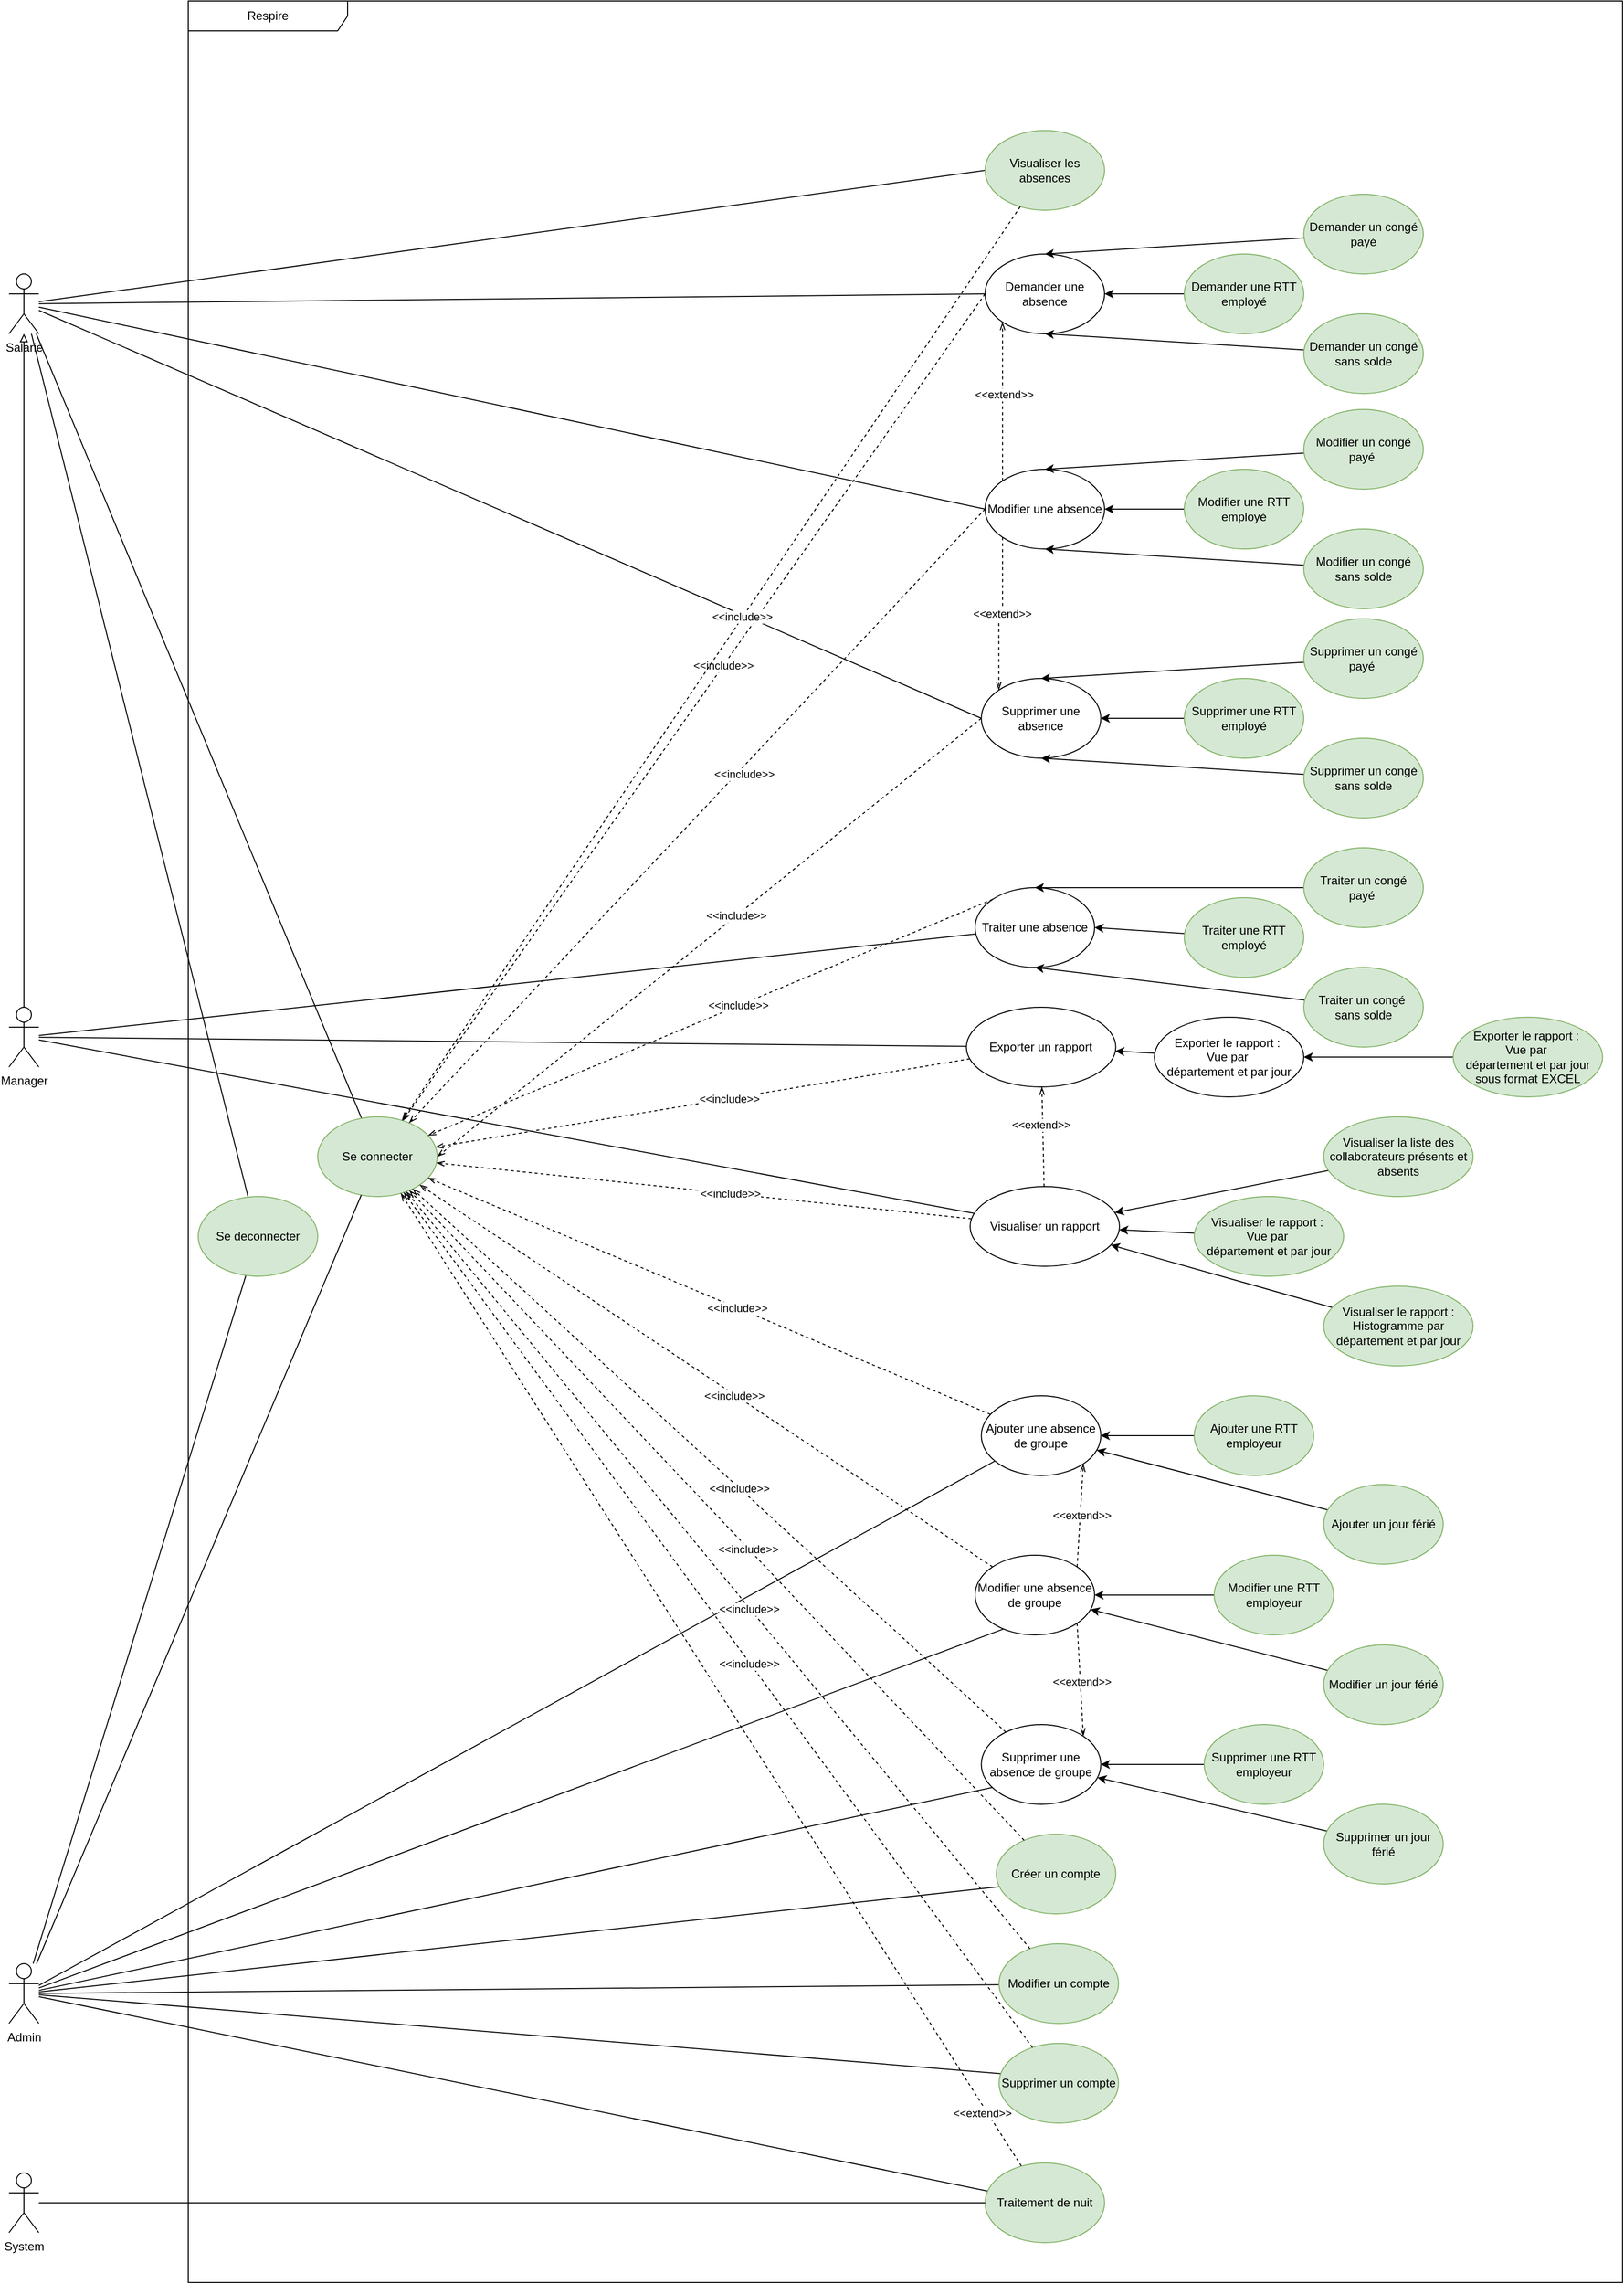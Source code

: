 <mxfile version="24.0.4" type="device">
  <diagram name="Page-1" id="J7yzhqRYAv0uMqAwVYR9">
    <mxGraphModel dx="2261" dy="2013" grid="1" gridSize="10" guides="1" tooltips="1" connect="1" arrows="1" fold="1" page="1" pageScale="1" pageWidth="827" pageHeight="1169" math="0" shadow="0">
      <root>
        <mxCell id="0" />
        <mxCell id="1" parent="0" />
        <mxCell id="LJVpLXXxZJYMMhg_Cfb--41" style="rounded=0;orthogonalLoop=1;jettySize=auto;html=1;entryX=0;entryY=0.5;entryDx=0;entryDy=0;endArrow=none;endFill=0;strokeWidth=1;" parent="1" source="8pvRKTHRMorsvpUGDSfb-1" target="8pvRKTHRMorsvpUGDSfb-39" edge="1">
          <mxGeometry relative="1" as="geometry" />
        </mxCell>
        <mxCell id="LJVpLXXxZJYMMhg_Cfb--42" style="rounded=0;orthogonalLoop=1;jettySize=auto;html=1;entryX=0;entryY=0.5;entryDx=0;entryDy=0;endArrow=none;endFill=0;strokeWidth=1;" parent="1" source="8pvRKTHRMorsvpUGDSfb-1" target="8pvRKTHRMorsvpUGDSfb-16" edge="1">
          <mxGeometry relative="1" as="geometry" />
        </mxCell>
        <mxCell id="LJVpLXXxZJYMMhg_Cfb--43" style="rounded=0;orthogonalLoop=1;jettySize=auto;html=1;entryX=0;entryY=0.5;entryDx=0;entryDy=0;endArrow=none;endFill=0;strokeWidth=1;" parent="1" source="8pvRKTHRMorsvpUGDSfb-1" target="LJVpLXXxZJYMMhg_Cfb--3" edge="1">
          <mxGeometry relative="1" as="geometry" />
        </mxCell>
        <mxCell id="LJVpLXXxZJYMMhg_Cfb--45" style="rounded=0;orthogonalLoop=1;jettySize=auto;html=1;entryX=0;entryY=0.5;entryDx=0;entryDy=0;endArrow=none;endFill=0;strokeWidth=1;" parent="1" source="8pvRKTHRMorsvpUGDSfb-1" target="LJVpLXXxZJYMMhg_Cfb--29" edge="1">
          <mxGeometry relative="1" as="geometry" />
        </mxCell>
        <mxCell id="XwkNl_8bYKQirhe1Rm9y-20" style="rounded=0;orthogonalLoop=1;jettySize=auto;html=1;endArrow=none;endFill=0;strokeWidth=1;" parent="1" source="LReBfh7gOY44kUaSJVCC-1" target="8pvRKTHRMorsvpUGDSfb-38" edge="1">
          <mxGeometry relative="1" as="geometry" />
        </mxCell>
        <mxCell id="oBWfvMadiNZ6V3vu8yqO-1" style="rounded=0;orthogonalLoop=1;jettySize=auto;html=1;endArrow=none;endFill=0;" parent="1" source="8pvRKTHRMorsvpUGDSfb-1" target="LJVpLXXxZJYMMhg_Cfb--1" edge="1">
          <mxGeometry relative="1" as="geometry" />
        </mxCell>
        <mxCell id="oBWfvMadiNZ6V3vu8yqO-5" style="rounded=0;orthogonalLoop=1;jettySize=auto;html=1;endArrow=none;endFill=0;" parent="1" source="8pvRKTHRMorsvpUGDSfb-1" target="oBWfvMadiNZ6V3vu8yqO-3" edge="1">
          <mxGeometry relative="1" as="geometry" />
        </mxCell>
        <mxCell id="8pvRKTHRMorsvpUGDSfb-1" value="Salarié" style="shape=umlActor;verticalLabelPosition=bottom;verticalAlign=top;html=1;" parent="1" vertex="1">
          <mxGeometry x="-700" y="-46" width="30" height="60" as="geometry" />
        </mxCell>
        <mxCell id="8pvRKTHRMorsvpUGDSfb-13" value="Ajouter une absence de groupe" style="ellipse;whiteSpace=wrap;html=1;" parent="1" vertex="1">
          <mxGeometry x="276.25" y="1080" width="120" height="80" as="geometry" />
        </mxCell>
        <mxCell id="8pvRKTHRMorsvpUGDSfb-16" value="Demander une absence" style="ellipse;whiteSpace=wrap;html=1;" parent="1" vertex="1">
          <mxGeometry x="280" y="-66" width="120" height="80" as="geometry" />
        </mxCell>
        <mxCell id="8pvRKTHRMorsvpUGDSfb-22" style="rounded=0;orthogonalLoop=1;jettySize=auto;html=1;" parent="1" source="8pvRKTHRMorsvpUGDSfb-17" target="8pvRKTHRMorsvpUGDSfb-13" edge="1">
          <mxGeometry relative="1" as="geometry" />
        </mxCell>
        <mxCell id="8pvRKTHRMorsvpUGDSfb-17" value="Ajouter un jour férié" style="ellipse;whiteSpace=wrap;html=1;fillColor=#d5e8d4;strokeColor=#82b366;" parent="1" vertex="1">
          <mxGeometry x="620" y="1169" width="120" height="80" as="geometry" />
        </mxCell>
        <mxCell id="8pvRKTHRMorsvpUGDSfb-23" style="rounded=0;orthogonalLoop=1;jettySize=auto;html=1;" parent="1" source="8pvRKTHRMorsvpUGDSfb-18" target="8pvRKTHRMorsvpUGDSfb-13" edge="1">
          <mxGeometry relative="1" as="geometry" />
        </mxCell>
        <mxCell id="8pvRKTHRMorsvpUGDSfb-18" value="Ajouter une RTT employeur" style="ellipse;whiteSpace=wrap;html=1;fillColor=#d5e8d4;strokeColor=#82b366;" parent="1" vertex="1">
          <mxGeometry x="490" y="1080" width="120" height="80" as="geometry" />
        </mxCell>
        <mxCell id="8pvRKTHRMorsvpUGDSfb-33" style="rounded=0;orthogonalLoop=1;jettySize=auto;html=1;entryX=0.5;entryY=0;entryDx=0;entryDy=0;" parent="1" source="8pvRKTHRMorsvpUGDSfb-24" target="8pvRKTHRMorsvpUGDSfb-16" edge="1">
          <mxGeometry relative="1" as="geometry" />
        </mxCell>
        <mxCell id="8pvRKTHRMorsvpUGDSfb-24" value="Demander un congé payé" style="ellipse;whiteSpace=wrap;html=1;fillColor=#d5e8d4;strokeColor=#82b366;" parent="1" vertex="1">
          <mxGeometry x="600" y="-126" width="120" height="80" as="geometry" />
        </mxCell>
        <mxCell id="8pvRKTHRMorsvpUGDSfb-34" style="rounded=0;orthogonalLoop=1;jettySize=auto;html=1;" parent="1" source="8pvRKTHRMorsvpUGDSfb-25" target="8pvRKTHRMorsvpUGDSfb-16" edge="1">
          <mxGeometry relative="1" as="geometry" />
        </mxCell>
        <mxCell id="8pvRKTHRMorsvpUGDSfb-25" value="Demander une RTT employé" style="ellipse;whiteSpace=wrap;html=1;fillColor=#d5e8d4;strokeColor=#82b366;" parent="1" vertex="1">
          <mxGeometry x="480" y="-66" width="120" height="80" as="geometry" />
        </mxCell>
        <mxCell id="8pvRKTHRMorsvpUGDSfb-35" style="rounded=0;orthogonalLoop=1;jettySize=auto;html=1;entryX=0.5;entryY=1;entryDx=0;entryDy=0;" parent="1" source="8pvRKTHRMorsvpUGDSfb-26" target="8pvRKTHRMorsvpUGDSfb-16" edge="1">
          <mxGeometry relative="1" as="geometry" />
        </mxCell>
        <mxCell id="8pvRKTHRMorsvpUGDSfb-26" value="Demander un congé sans solde" style="ellipse;whiteSpace=wrap;html=1;fillColor=#d5e8d4;strokeColor=#82b366;" parent="1" vertex="1">
          <mxGeometry x="600" y="-6" width="120" height="80" as="geometry" />
        </mxCell>
        <mxCell id="XwkNl_8bYKQirhe1Rm9y-9" style="rounded=0;orthogonalLoop=1;jettySize=auto;html=1;endArrow=none;endFill=0;" parent="1" source="fiSyXDyWtsFJAWwOct7Y-1" target="LReBfh7gOY44kUaSJVCC-1" edge="1">
          <mxGeometry relative="1" as="geometry" />
        </mxCell>
        <mxCell id="8pvRKTHRMorsvpUGDSfb-38" value="Traiter une absence" style="ellipse;whiteSpace=wrap;html=1;" parent="1" vertex="1">
          <mxGeometry x="270" y="570" width="120" height="80" as="geometry" />
        </mxCell>
        <mxCell id="8pvRKTHRMorsvpUGDSfb-39" value="Visualiser les absences" style="ellipse;whiteSpace=wrap;html=1;fillColor=#d5e8d4;strokeColor=#82b366;" parent="1" vertex="1">
          <mxGeometry x="280" y="-190" width="120" height="80" as="geometry" />
        </mxCell>
        <mxCell id="XwkNl_8bYKQirhe1Rm9y-17" style="rounded=0;orthogonalLoop=1;jettySize=auto;html=1;" parent="1" source="8pvRKTHRMorsvpUGDSfb-43" target="XwkNl_8bYKQirhe1Rm9y-11" edge="1">
          <mxGeometry relative="1" as="geometry" />
        </mxCell>
        <mxCell id="8pvRKTHRMorsvpUGDSfb-43" value="Visualiser la liste des collaborateurs présents et absents" style="ellipse;whiteSpace=wrap;html=1;fillColor=#d5e8d4;strokeColor=#82b366;" parent="1" vertex="1">
          <mxGeometry x="620" y="800" width="150" height="80" as="geometry" />
        </mxCell>
        <mxCell id="LJVpLXXxZJYMMhg_Cfb--1" value="Se connecter" style="ellipse;whiteSpace=wrap;html=1;fillColor=#d5e8d4;strokeColor=#82b366;" parent="1" vertex="1">
          <mxGeometry x="-390" y="800" width="120" height="80" as="geometry" />
        </mxCell>
        <mxCell id="LJVpLXXxZJYMMhg_Cfb--35" style="edgeStyle=orthogonalEdgeStyle;rounded=0;orthogonalLoop=1;jettySize=auto;html=1;exitX=0;exitY=1;exitDx=0;exitDy=0;entryX=0;entryY=0;entryDx=0;entryDy=0;dashed=1;endArrow=openThin;endFill=0;" parent="1" source="LJVpLXXxZJYMMhg_Cfb--3" target="LJVpLXXxZJYMMhg_Cfb--29" edge="1">
          <mxGeometry relative="1" as="geometry" />
        </mxCell>
        <mxCell id="LJVpLXXxZJYMMhg_Cfb--39" value="&amp;lt;&amp;lt;extend&amp;gt;&amp;gt;" style="edgeLabel;html=1;align=center;verticalAlign=middle;resizable=0;points=[];" parent="LJVpLXXxZJYMMhg_Cfb--35" vertex="1" connectable="0">
          <mxGeometry x="-0.035" y="-1" relative="1" as="geometry">
            <mxPoint as="offset" />
          </mxGeometry>
        </mxCell>
        <mxCell id="LJVpLXXxZJYMMhg_Cfb--36" style="edgeStyle=orthogonalEdgeStyle;rounded=0;orthogonalLoop=1;jettySize=auto;html=1;exitX=0;exitY=0;exitDx=0;exitDy=0;entryX=0;entryY=1;entryDx=0;entryDy=0;dashed=1;endArrow=openThin;endFill=0;" parent="1" source="LJVpLXXxZJYMMhg_Cfb--3" target="8pvRKTHRMorsvpUGDSfb-16" edge="1">
          <mxGeometry relative="1" as="geometry" />
        </mxCell>
        <mxCell id="LJVpLXXxZJYMMhg_Cfb--38" value="&amp;lt;&amp;lt;extend&amp;gt;&amp;gt;" style="edgeLabel;html=1;align=center;verticalAlign=middle;resizable=0;points=[];" parent="LJVpLXXxZJYMMhg_Cfb--36" vertex="1" connectable="0">
          <mxGeometry x="0.088" y="-1" relative="1" as="geometry">
            <mxPoint as="offset" />
          </mxGeometry>
        </mxCell>
        <mxCell id="LJVpLXXxZJYMMhg_Cfb--3" value="Modifier une absence" style="ellipse;whiteSpace=wrap;html=1;" parent="1" vertex="1">
          <mxGeometry x="280" y="150" width="120" height="80" as="geometry" />
        </mxCell>
        <mxCell id="LJVpLXXxZJYMMhg_Cfb--22" style="rounded=0;orthogonalLoop=1;jettySize=auto;html=1;entryX=0.5;entryY=0;entryDx=0;entryDy=0;" parent="1" source="LJVpLXXxZJYMMhg_Cfb--9" target="LJVpLXXxZJYMMhg_Cfb--3" edge="1">
          <mxGeometry relative="1" as="geometry" />
        </mxCell>
        <mxCell id="LJVpLXXxZJYMMhg_Cfb--9" value="Modifier un congé payé&amp;nbsp;" style="ellipse;whiteSpace=wrap;html=1;fillColor=#d5e8d4;strokeColor=#82b366;" parent="1" vertex="1">
          <mxGeometry x="600" y="90" width="120" height="80" as="geometry" />
        </mxCell>
        <mxCell id="LJVpLXXxZJYMMhg_Cfb--23" style="rounded=0;orthogonalLoop=1;jettySize=auto;html=1;entryX=0.5;entryY=1;entryDx=0;entryDy=0;" parent="1" source="LJVpLXXxZJYMMhg_Cfb--10" target="LJVpLXXxZJYMMhg_Cfb--3" edge="1">
          <mxGeometry relative="1" as="geometry" />
        </mxCell>
        <mxCell id="LJVpLXXxZJYMMhg_Cfb--10" value="Modifier un congé sans solde" style="ellipse;whiteSpace=wrap;html=1;fillColor=#d5e8d4;strokeColor=#82b366;" parent="1" vertex="1">
          <mxGeometry x="600" y="210" width="120" height="80" as="geometry" />
        </mxCell>
        <mxCell id="LJVpLXXxZJYMMhg_Cfb--21" style="rounded=0;orthogonalLoop=1;jettySize=auto;html=1;entryX=1;entryY=0.5;entryDx=0;entryDy=0;" parent="1" source="LJVpLXXxZJYMMhg_Cfb--11" target="LJVpLXXxZJYMMhg_Cfb--3" edge="1">
          <mxGeometry relative="1" as="geometry" />
        </mxCell>
        <mxCell id="LJVpLXXxZJYMMhg_Cfb--11" value="Modifier une RTT employé" style="ellipse;whiteSpace=wrap;html=1;fillColor=#d5e8d4;strokeColor=#82b366;" parent="1" vertex="1">
          <mxGeometry x="480" y="150" width="120" height="80" as="geometry" />
        </mxCell>
        <mxCell id="LJVpLXXxZJYMMhg_Cfb--15" style="rounded=0;orthogonalLoop=1;jettySize=auto;html=1;entryX=0.5;entryY=0;entryDx=0;entryDy=0;" parent="1" source="LJVpLXXxZJYMMhg_Cfb--12" target="8pvRKTHRMorsvpUGDSfb-38" edge="1">
          <mxGeometry relative="1" as="geometry" />
        </mxCell>
        <mxCell id="LJVpLXXxZJYMMhg_Cfb--12" value="Traiter un congé payé&amp;nbsp;" style="ellipse;whiteSpace=wrap;html=1;fillColor=#d5e8d4;strokeColor=#82b366;" parent="1" vertex="1">
          <mxGeometry x="600" y="530" width="120" height="80" as="geometry" />
        </mxCell>
        <mxCell id="LJVpLXXxZJYMMhg_Cfb--17" style="rounded=0;orthogonalLoop=1;jettySize=auto;html=1;entryX=0.5;entryY=1;entryDx=0;entryDy=0;" parent="1" source="LJVpLXXxZJYMMhg_Cfb--13" target="8pvRKTHRMorsvpUGDSfb-38" edge="1">
          <mxGeometry relative="1" as="geometry" />
        </mxCell>
        <mxCell id="LJVpLXXxZJYMMhg_Cfb--13" value="Traiter un congé&amp;nbsp;&lt;div&gt;sans solde&lt;/div&gt;" style="ellipse;whiteSpace=wrap;html=1;fillColor=#d5e8d4;strokeColor=#82b366;" parent="1" vertex="1">
          <mxGeometry x="600" y="650" width="120" height="80" as="geometry" />
        </mxCell>
        <mxCell id="LJVpLXXxZJYMMhg_Cfb--16" style="rounded=0;orthogonalLoop=1;jettySize=auto;html=1;entryX=1;entryY=0.5;entryDx=0;entryDy=0;" parent="1" source="LJVpLXXxZJYMMhg_Cfb--14" target="8pvRKTHRMorsvpUGDSfb-38" edge="1">
          <mxGeometry relative="1" as="geometry" />
        </mxCell>
        <mxCell id="LJVpLXXxZJYMMhg_Cfb--14" value="Traiter une RTT employé" style="ellipse;whiteSpace=wrap;html=1;fillColor=#d5e8d4;strokeColor=#82b366;" parent="1" vertex="1">
          <mxGeometry x="480" y="580" width="120" height="80" as="geometry" />
        </mxCell>
        <mxCell id="LJVpLXXxZJYMMhg_Cfb--29" value="Supprimer une absence" style="ellipse;whiteSpace=wrap;html=1;" parent="1" vertex="1">
          <mxGeometry x="276.25" y="360" width="120" height="80" as="geometry" />
        </mxCell>
        <mxCell id="LJVpLXXxZJYMMhg_Cfb--59" style="rounded=0;orthogonalLoop=1;jettySize=auto;html=1;entryX=0.5;entryY=0;entryDx=0;entryDy=0;" parent="1" source="LJVpLXXxZJYMMhg_Cfb--55" target="LJVpLXXxZJYMMhg_Cfb--29" edge="1">
          <mxGeometry relative="1" as="geometry" />
        </mxCell>
        <mxCell id="LJVpLXXxZJYMMhg_Cfb--55" value="Supprimer un congé payé&amp;nbsp;" style="ellipse;whiteSpace=wrap;html=1;fillColor=#d5e8d4;strokeColor=#82b366;" parent="1" vertex="1">
          <mxGeometry x="600" y="300" width="120" height="80" as="geometry" />
        </mxCell>
        <mxCell id="LJVpLXXxZJYMMhg_Cfb--60" style="rounded=0;orthogonalLoop=1;jettySize=auto;html=1;entryX=0.5;entryY=1;entryDx=0;entryDy=0;" parent="1" source="LJVpLXXxZJYMMhg_Cfb--56" target="LJVpLXXxZJYMMhg_Cfb--29" edge="1">
          <mxGeometry relative="1" as="geometry" />
        </mxCell>
        <mxCell id="LJVpLXXxZJYMMhg_Cfb--56" value="Supprimer&amp;nbsp;un congé sans solde" style="ellipse;whiteSpace=wrap;html=1;fillColor=#d5e8d4;strokeColor=#82b366;" parent="1" vertex="1">
          <mxGeometry x="600" y="420" width="120" height="80" as="geometry" />
        </mxCell>
        <mxCell id="LJVpLXXxZJYMMhg_Cfb--58" style="rounded=0;orthogonalLoop=1;jettySize=auto;html=1;entryX=1;entryY=0.5;entryDx=0;entryDy=0;" parent="1" source="LJVpLXXxZJYMMhg_Cfb--57" target="LJVpLXXxZJYMMhg_Cfb--29" edge="1">
          <mxGeometry relative="1" as="geometry" />
        </mxCell>
        <mxCell id="LJVpLXXxZJYMMhg_Cfb--57" value="Supprimer&amp;nbsp;une RTT employé" style="ellipse;whiteSpace=wrap;html=1;fillColor=#d5e8d4;strokeColor=#82b366;" parent="1" vertex="1">
          <mxGeometry x="480" y="360" width="120" height="80" as="geometry" />
        </mxCell>
        <mxCell id="LJVpLXXxZJYMMhg_Cfb--91" style="rounded=0;orthogonalLoop=1;jettySize=auto;html=1;entryX=1;entryY=0.5;entryDx=0;entryDy=0;endArrow=none;endFill=0;" parent="1" source="LJVpLXXxZJYMMhg_Cfb--64" target="LJVpLXXxZJYMMhg_Cfb--90" edge="1">
          <mxGeometry relative="1" as="geometry" />
        </mxCell>
        <mxCell id="LJVpLXXxZJYMMhg_Cfb--92" style="rounded=0;orthogonalLoop=1;jettySize=auto;html=1;entryX=1;entryY=0.5;entryDx=0;entryDy=0;endArrow=none;endFill=0;" parent="1" source="LJVpLXXxZJYMMhg_Cfb--64" target="LJVpLXXxZJYMMhg_Cfb--89" edge="1">
          <mxGeometry relative="1" as="geometry" />
        </mxCell>
        <mxCell id="LJVpLXXxZJYMMhg_Cfb--93" style="rounded=0;orthogonalLoop=1;jettySize=auto;html=1;entryX=1;entryY=0.5;entryDx=0;entryDy=0;endArrow=none;endFill=0;" parent="1" source="LJVpLXXxZJYMMhg_Cfb--64" target="LJVpLXXxZJYMMhg_Cfb--88" edge="1">
          <mxGeometry relative="1" as="geometry" />
        </mxCell>
        <mxCell id="LJVpLXXxZJYMMhg_Cfb--94" style="rounded=0;orthogonalLoop=1;jettySize=auto;html=1;entryX=1;entryY=0.5;entryDx=0;entryDy=0;endArrow=none;endFill=0;" parent="1" source="LJVpLXXxZJYMMhg_Cfb--64" target="LJVpLXXxZJYMMhg_Cfb--71" edge="1">
          <mxGeometry relative="1" as="geometry" />
        </mxCell>
        <mxCell id="LJVpLXXxZJYMMhg_Cfb--95" style="rounded=0;orthogonalLoop=1;jettySize=auto;html=1;entryX=1;entryY=0.5;entryDx=0;entryDy=0;endArrow=none;endFill=0;" parent="1" source="LJVpLXXxZJYMMhg_Cfb--64" target="LJVpLXXxZJYMMhg_Cfb--66" edge="1">
          <mxGeometry relative="1" as="geometry" />
        </mxCell>
        <mxCell id="LJVpLXXxZJYMMhg_Cfb--96" style="rounded=0;orthogonalLoop=1;jettySize=auto;html=1;endArrow=none;endFill=0;" parent="1" source="LJVpLXXxZJYMMhg_Cfb--64" target="8pvRKTHRMorsvpUGDSfb-13" edge="1">
          <mxGeometry relative="1" as="geometry" />
        </mxCell>
        <mxCell id="tZ6yCosxCw33nudTmJ8v-1" style="rounded=0;orthogonalLoop=1;jettySize=auto;html=1;endArrow=none;endFill=0;" edge="1" parent="1" source="LJVpLXXxZJYMMhg_Cfb--64" target="LJVpLXXxZJYMMhg_Cfb--1">
          <mxGeometry relative="1" as="geometry" />
        </mxCell>
        <mxCell id="tZ6yCosxCw33nudTmJ8v-3" style="rounded=0;orthogonalLoop=1;jettySize=auto;html=1;endArrow=none;endFill=0;" edge="1" parent="1" source="LJVpLXXxZJYMMhg_Cfb--64" target="oBWfvMadiNZ6V3vu8yqO-3">
          <mxGeometry relative="1" as="geometry" />
        </mxCell>
        <mxCell id="LJVpLXXxZJYMMhg_Cfb--64" value="Admin" style="shape=umlActor;verticalLabelPosition=bottom;verticalAlign=top;html=1;" parent="1" vertex="1">
          <mxGeometry x="-700" y="1650" width="30" height="60" as="geometry" />
        </mxCell>
        <mxCell id="LJVpLXXxZJYMMhg_Cfb--76" style="rounded=0;orthogonalLoop=1;jettySize=auto;html=1;exitX=1;exitY=0;exitDx=0;exitDy=0;entryX=1;entryY=1;entryDx=0;entryDy=0;endArrow=openThin;endFill=0;dashed=1;" parent="1" source="LJVpLXXxZJYMMhg_Cfb--66" target="8pvRKTHRMorsvpUGDSfb-13" edge="1">
          <mxGeometry relative="1" as="geometry" />
        </mxCell>
        <mxCell id="LJVpLXXxZJYMMhg_Cfb--77" value="&amp;lt;&amp;lt;extend&amp;gt;&amp;gt;" style="edgeLabel;html=1;align=center;verticalAlign=middle;resizable=0;points=[];" parent="LJVpLXXxZJYMMhg_Cfb--76" vertex="1" connectable="0">
          <mxGeometry x="0.014" y="-1" relative="1" as="geometry">
            <mxPoint as="offset" />
          </mxGeometry>
        </mxCell>
        <mxCell id="LJVpLXXxZJYMMhg_Cfb--78" style="rounded=0;orthogonalLoop=1;jettySize=auto;html=1;exitX=1;exitY=1;exitDx=0;exitDy=0;entryX=1;entryY=0;entryDx=0;entryDy=0;dashed=1;endArrow=openThin;endFill=0;" parent="1" source="LJVpLXXxZJYMMhg_Cfb--66" target="LJVpLXXxZJYMMhg_Cfb--71" edge="1">
          <mxGeometry relative="1" as="geometry" />
        </mxCell>
        <mxCell id="LJVpLXXxZJYMMhg_Cfb--79" value="&amp;lt;&amp;lt;extend&amp;gt;&amp;gt;" style="edgeLabel;html=1;align=center;verticalAlign=middle;resizable=0;points=[];" parent="LJVpLXXxZJYMMhg_Cfb--78" vertex="1" connectable="0">
          <mxGeometry x="0.042" y="1" relative="1" as="geometry">
            <mxPoint as="offset" />
          </mxGeometry>
        </mxCell>
        <mxCell id="LJVpLXXxZJYMMhg_Cfb--66" value="Modifier une absence de groupe" style="ellipse;whiteSpace=wrap;html=1;" parent="1" vertex="1">
          <mxGeometry x="270" y="1240" width="120" height="80" as="geometry" />
        </mxCell>
        <mxCell id="LJVpLXXxZJYMMhg_Cfb--67" style="rounded=0;orthogonalLoop=1;jettySize=auto;html=1;" parent="1" source="LJVpLXXxZJYMMhg_Cfb--68" target="LJVpLXXxZJYMMhg_Cfb--66" edge="1">
          <mxGeometry relative="1" as="geometry" />
        </mxCell>
        <mxCell id="LJVpLXXxZJYMMhg_Cfb--68" value="Modifier&amp;nbsp;un jour férié" style="ellipse;whiteSpace=wrap;html=1;fillColor=#d5e8d4;strokeColor=#82b366;" parent="1" vertex="1">
          <mxGeometry x="620" y="1330" width="120" height="80" as="geometry" />
        </mxCell>
        <mxCell id="LJVpLXXxZJYMMhg_Cfb--69" style="rounded=0;orthogonalLoop=1;jettySize=auto;html=1;" parent="1" source="LJVpLXXxZJYMMhg_Cfb--70" target="LJVpLXXxZJYMMhg_Cfb--66" edge="1">
          <mxGeometry relative="1" as="geometry" />
        </mxCell>
        <mxCell id="LJVpLXXxZJYMMhg_Cfb--70" value="Modifier une RTT employeur" style="ellipse;whiteSpace=wrap;html=1;fillColor=#d5e8d4;strokeColor=#82b366;" parent="1" vertex="1">
          <mxGeometry x="510" y="1240" width="120" height="80" as="geometry" />
        </mxCell>
        <mxCell id="LJVpLXXxZJYMMhg_Cfb--71" value="Supprimer une absence de groupe" style="ellipse;whiteSpace=wrap;html=1;" parent="1" vertex="1">
          <mxGeometry x="276.25" y="1410" width="120" height="80" as="geometry" />
        </mxCell>
        <mxCell id="LJVpLXXxZJYMMhg_Cfb--72" style="rounded=0;orthogonalLoop=1;jettySize=auto;html=1;" parent="1" source="LJVpLXXxZJYMMhg_Cfb--73" target="LJVpLXXxZJYMMhg_Cfb--71" edge="1">
          <mxGeometry relative="1" as="geometry" />
        </mxCell>
        <mxCell id="LJVpLXXxZJYMMhg_Cfb--73" value="Supprimer&amp;nbsp;un jour férié" style="ellipse;whiteSpace=wrap;html=1;fillColor=#d5e8d4;strokeColor=#82b366;" parent="1" vertex="1">
          <mxGeometry x="620" y="1490" width="120" height="80" as="geometry" />
        </mxCell>
        <mxCell id="LJVpLXXxZJYMMhg_Cfb--74" style="rounded=0;orthogonalLoop=1;jettySize=auto;html=1;" parent="1" source="LJVpLXXxZJYMMhg_Cfb--75" target="LJVpLXXxZJYMMhg_Cfb--71" edge="1">
          <mxGeometry relative="1" as="geometry" />
        </mxCell>
        <mxCell id="LJVpLXXxZJYMMhg_Cfb--75" value="Supprimer&amp;nbsp;une RTT employeur" style="ellipse;whiteSpace=wrap;html=1;fillColor=#d5e8d4;strokeColor=#82b366;" parent="1" vertex="1">
          <mxGeometry x="500" y="1410" width="120" height="80" as="geometry" />
        </mxCell>
        <mxCell id="XwkNl_8bYKQirhe1Rm9y-1" style="rounded=0;orthogonalLoop=1;jettySize=auto;html=1;endArrow=none;endFill=0;" parent="1" source="LJVpLXXxZJYMMhg_Cfb--87" target="LJVpLXXxZJYMMhg_Cfb--64" edge="1">
          <mxGeometry relative="1" as="geometry" />
        </mxCell>
        <mxCell id="XwkNl_8bYKQirhe1Rm9y-23" style="rounded=0;orthogonalLoop=1;jettySize=auto;html=1;dashed=1;endArrow=openThin;endFill=0;" parent="1" source="LJVpLXXxZJYMMhg_Cfb--87" target="LJVpLXXxZJYMMhg_Cfb--1" edge="1">
          <mxGeometry relative="1" as="geometry">
            <mxPoint x="484.064" y="1696.07" as="targetPoint" />
          </mxGeometry>
        </mxCell>
        <mxCell id="XwkNl_8bYKQirhe1Rm9y-24" value="&amp;lt;&amp;lt;extend&amp;gt;&amp;gt;" style="edgeLabel;html=1;align=center;verticalAlign=middle;resizable=0;points=[];" parent="XwkNl_8bYKQirhe1Rm9y-23" vertex="1" connectable="0">
          <mxGeometry x="-0.594" y="2" relative="1" as="geometry">
            <mxPoint x="88" y="144" as="offset" />
          </mxGeometry>
        </mxCell>
        <mxCell id="LJVpLXXxZJYMMhg_Cfb--87" value="Traitement de nuit" style="ellipse;whiteSpace=wrap;html=1;fillColor=#d5e8d4;strokeColor=#82b366;" parent="1" vertex="1">
          <mxGeometry x="280" y="1850" width="120" height="80" as="geometry" />
        </mxCell>
        <mxCell id="LJVpLXXxZJYMMhg_Cfb--88" value="Créer un compte" style="ellipse;whiteSpace=wrap;html=1;fillColor=#d5e8d4;strokeColor=#82b366;" parent="1" vertex="1">
          <mxGeometry x="291.25" y="1520" width="120" height="80" as="geometry" />
        </mxCell>
        <mxCell id="LJVpLXXxZJYMMhg_Cfb--89" value="Modifier un compte" style="ellipse;whiteSpace=wrap;html=1;fillColor=#d5e8d4;strokeColor=#82b366;" parent="1" vertex="1">
          <mxGeometry x="294" y="1630" width="120" height="80" as="geometry" />
        </mxCell>
        <mxCell id="LJVpLXXxZJYMMhg_Cfb--90" value="Supprimer un compte" style="ellipse;whiteSpace=wrap;html=1;fillColor=#d5e8d4;strokeColor=#82b366;" parent="1" vertex="1">
          <mxGeometry x="294" y="1730" width="120" height="80" as="geometry" />
        </mxCell>
        <mxCell id="XwkNl_8bYKQirhe1Rm9y-16" style="rounded=0;orthogonalLoop=1;jettySize=auto;html=1;" parent="1" source="PXRyv2mjXlSzl0FKW3IO-1" target="XwkNl_8bYKQirhe1Rm9y-11" edge="1">
          <mxGeometry relative="1" as="geometry" />
        </mxCell>
        <mxCell id="PXRyv2mjXlSzl0FKW3IO-1" value="Visualiser le rapport :&amp;nbsp;&lt;div&gt;Vue par&amp;nbsp;&lt;/div&gt;&lt;div&gt;département et par jour&lt;/div&gt;" style="ellipse;whiteSpace=wrap;html=1;fillColor=#d5e8d4;strokeColor=#82b366;" parent="1" vertex="1">
          <mxGeometry x="490" y="880" width="150" height="80" as="geometry" />
        </mxCell>
        <mxCell id="XwkNl_8bYKQirhe1Rm9y-5" style="rounded=0;orthogonalLoop=1;jettySize=auto;html=1;dashed=1;endArrow=openThin;endFill=0;" parent="1" source="XwkNl_8bYKQirhe1Rm9y-11" target="fiSyXDyWtsFJAWwOct7Y-1" edge="1">
          <mxGeometry relative="1" as="geometry" />
        </mxCell>
        <mxCell id="XwkNl_8bYKQirhe1Rm9y-6" value="&amp;lt;&amp;lt;extend&amp;gt;&amp;gt;" style="edgeLabel;html=1;align=center;verticalAlign=middle;resizable=0;points=[];" parent="XwkNl_8bYKQirhe1Rm9y-5" vertex="1" connectable="0">
          <mxGeometry x="0.245" y="2" relative="1" as="geometry">
            <mxPoint as="offset" />
          </mxGeometry>
        </mxCell>
        <mxCell id="XwkNl_8bYKQirhe1Rm9y-15" style="rounded=0;orthogonalLoop=1;jettySize=auto;html=1;" parent="1" source="PXRyv2mjXlSzl0FKW3IO-2" target="XwkNl_8bYKQirhe1Rm9y-11" edge="1">
          <mxGeometry relative="1" as="geometry" />
        </mxCell>
        <mxCell id="PXRyv2mjXlSzl0FKW3IO-2" value="Visualiser le rapport : Histogramme par département et par jour" style="ellipse;whiteSpace=wrap;html=1;fillColor=#d5e8d4;strokeColor=#82b366;" parent="1" vertex="1">
          <mxGeometry x="620" y="970" width="150" height="80" as="geometry" />
        </mxCell>
        <mxCell id="XsrwPxP6KcTPyjz2luoI-11" style="rounded=0;orthogonalLoop=1;jettySize=auto;html=1;endArrow=none;endFill=0;" parent="1" source="XsrwPxP6KcTPyjz2luoI-8" target="LJVpLXXxZJYMMhg_Cfb--87" edge="1">
          <mxGeometry relative="1" as="geometry" />
        </mxCell>
        <mxCell id="XsrwPxP6KcTPyjz2luoI-8" value="System" style="shape=umlActor;verticalLabelPosition=bottom;verticalAlign=top;html=1;" parent="1" vertex="1">
          <mxGeometry x="-700" y="1860" width="30" height="60" as="geometry" />
        </mxCell>
        <mxCell id="XsrwPxP6KcTPyjz2luoI-20" value="" style="endArrow=openThin;html=1;rounded=0;exitX=0;exitY=0.5;exitDx=0;exitDy=0;dashed=1;endFill=0;" parent="1" source="8pvRKTHRMorsvpUGDSfb-16" target="LJVpLXXxZJYMMhg_Cfb--1" edge="1">
          <mxGeometry width="50" height="50" relative="1" as="geometry">
            <mxPoint x="268" y="14" as="sourcePoint" />
            <mxPoint x="-150" y="166" as="targetPoint" />
          </mxGeometry>
        </mxCell>
        <mxCell id="XsrwPxP6KcTPyjz2luoI-21" value="&amp;lt;&amp;lt;include&amp;gt;&amp;gt;" style="edgeLabel;html=1;align=center;verticalAlign=middle;resizable=0;points=[];" parent="XsrwPxP6KcTPyjz2luoI-20" vertex="1" connectable="0">
          <mxGeometry x="-0.102" relative="1" as="geometry">
            <mxPoint x="-1" as="offset" />
          </mxGeometry>
        </mxCell>
        <mxCell id="XsrwPxP6KcTPyjz2luoI-22" value="" style="endArrow=openThin;html=1;rounded=0;exitX=0;exitY=0.5;exitDx=0;exitDy=0;dashed=1;endFill=0;" parent="1" source="LJVpLXXxZJYMMhg_Cfb--3" target="LJVpLXXxZJYMMhg_Cfb--1" edge="1">
          <mxGeometry width="50" height="50" relative="1" as="geometry">
            <mxPoint x="318" y="-102" as="sourcePoint" />
            <mxPoint x="-100" y="50" as="targetPoint" />
          </mxGeometry>
        </mxCell>
        <mxCell id="XsrwPxP6KcTPyjz2luoI-23" value="&amp;lt;&amp;lt;include&amp;gt;&amp;gt;" style="edgeLabel;html=1;align=center;verticalAlign=middle;resizable=0;points=[];" parent="XsrwPxP6KcTPyjz2luoI-22" vertex="1" connectable="0">
          <mxGeometry x="-0.102" relative="1" as="geometry">
            <mxPoint x="17" y="-11" as="offset" />
          </mxGeometry>
        </mxCell>
        <mxCell id="XsrwPxP6KcTPyjz2luoI-24" value="" style="endArrow=openThin;html=1;rounded=0;exitX=0;exitY=0.5;exitDx=0;exitDy=0;entryX=1;entryY=0.5;entryDx=0;entryDy=0;dashed=1;endFill=0;" parent="1" source="LJVpLXXxZJYMMhg_Cfb--29" target="LJVpLXXxZJYMMhg_Cfb--1" edge="1">
          <mxGeometry width="50" height="50" relative="1" as="geometry">
            <mxPoint x="328" y="-92" as="sourcePoint" />
            <mxPoint x="-90" y="60" as="targetPoint" />
          </mxGeometry>
        </mxCell>
        <mxCell id="XsrwPxP6KcTPyjz2luoI-25" value="&amp;lt;&amp;lt;include&amp;gt;&amp;gt;" style="edgeLabel;html=1;align=center;verticalAlign=middle;resizable=0;points=[];" parent="XsrwPxP6KcTPyjz2luoI-24" vertex="1" connectable="0">
          <mxGeometry x="-0.102" relative="1" as="geometry">
            <mxPoint x="-1" as="offset" />
          </mxGeometry>
        </mxCell>
        <mxCell id="XsrwPxP6KcTPyjz2luoI-26" value="" style="endArrow=openThin;html=1;rounded=0;dashed=1;endFill=0;" parent="1" source="8pvRKTHRMorsvpUGDSfb-13" target="LJVpLXXxZJYMMhg_Cfb--1" edge="1">
          <mxGeometry width="50" height="50" relative="1" as="geometry">
            <mxPoint x="648" y="1142" as="sourcePoint" />
            <mxPoint x="230" y="1294" as="targetPoint" />
          </mxGeometry>
        </mxCell>
        <mxCell id="XsrwPxP6KcTPyjz2luoI-27" value="&amp;lt;&amp;lt;include&amp;gt;&amp;gt;" style="edgeLabel;html=1;align=center;verticalAlign=middle;resizable=0;points=[];" parent="XsrwPxP6KcTPyjz2luoI-26" vertex="1" connectable="0">
          <mxGeometry x="-0.102" relative="1" as="geometry">
            <mxPoint x="-1" as="offset" />
          </mxGeometry>
        </mxCell>
        <mxCell id="XsrwPxP6KcTPyjz2luoI-28" value="" style="endArrow=openThin;html=1;rounded=0;dashed=1;endFill=0;" parent="1" source="LJVpLXXxZJYMMhg_Cfb--66" target="LJVpLXXxZJYMMhg_Cfb--1" edge="1">
          <mxGeometry width="50" height="50" relative="1" as="geometry">
            <mxPoint x="190" y="1130" as="sourcePoint" />
            <mxPoint x="560" y="1570" as="targetPoint" />
          </mxGeometry>
        </mxCell>
        <mxCell id="XsrwPxP6KcTPyjz2luoI-29" value="&amp;lt;&amp;lt;include&amp;gt;&amp;gt;" style="edgeLabel;html=1;align=center;verticalAlign=middle;resizable=0;points=[];" parent="XsrwPxP6KcTPyjz2luoI-28" vertex="1" connectable="0">
          <mxGeometry x="-0.102" relative="1" as="geometry">
            <mxPoint x="-1" as="offset" />
          </mxGeometry>
        </mxCell>
        <mxCell id="XsrwPxP6KcTPyjz2luoI-30" value="" style="endArrow=openThin;html=1;rounded=0;dashed=1;endFill=0;" parent="1" source="LJVpLXXxZJYMMhg_Cfb--71" target="LJVpLXXxZJYMMhg_Cfb--1" edge="1">
          <mxGeometry width="50" height="50" relative="1" as="geometry">
            <mxPoint x="200" y="1140" as="sourcePoint" />
            <mxPoint x="570" y="1580" as="targetPoint" />
          </mxGeometry>
        </mxCell>
        <mxCell id="XsrwPxP6KcTPyjz2luoI-31" value="&amp;lt;&amp;lt;include&amp;gt;&amp;gt;" style="edgeLabel;html=1;align=center;verticalAlign=middle;resizable=0;points=[];" parent="XsrwPxP6KcTPyjz2luoI-30" vertex="1" connectable="0">
          <mxGeometry x="-0.102" relative="1" as="geometry">
            <mxPoint x="-1" as="offset" />
          </mxGeometry>
        </mxCell>
        <mxCell id="XsrwPxP6KcTPyjz2luoI-32" value="" style="endArrow=openThin;html=1;rounded=0;dashed=1;endFill=0;" parent="1" source="LJVpLXXxZJYMMhg_Cfb--88" target="LJVpLXXxZJYMMhg_Cfb--1" edge="1">
          <mxGeometry width="50" height="50" relative="1" as="geometry">
            <mxPoint x="210" y="1150" as="sourcePoint" />
            <mxPoint x="580" y="1590" as="targetPoint" />
          </mxGeometry>
        </mxCell>
        <mxCell id="XsrwPxP6KcTPyjz2luoI-33" value="&amp;lt;&amp;lt;include&amp;gt;&amp;gt;" style="edgeLabel;html=1;align=center;verticalAlign=middle;resizable=0;points=[];" parent="XsrwPxP6KcTPyjz2luoI-32" vertex="1" connectable="0">
          <mxGeometry x="-0.102" relative="1" as="geometry">
            <mxPoint x="-1" as="offset" />
          </mxGeometry>
        </mxCell>
        <mxCell id="XsrwPxP6KcTPyjz2luoI-34" value="" style="endArrow=openThin;html=1;rounded=0;dashed=1;endFill=0;" parent="1" source="LJVpLXXxZJYMMhg_Cfb--89" target="LJVpLXXxZJYMMhg_Cfb--1" edge="1">
          <mxGeometry width="50" height="50" relative="1" as="geometry">
            <mxPoint x="162" y="1742" as="sourcePoint" />
            <mxPoint x="506" y="1628" as="targetPoint" />
          </mxGeometry>
        </mxCell>
        <mxCell id="XsrwPxP6KcTPyjz2luoI-35" value="&amp;lt;&amp;lt;include&amp;gt;&amp;gt;" style="edgeLabel;html=1;align=center;verticalAlign=middle;resizable=0;points=[];" parent="XsrwPxP6KcTPyjz2luoI-34" vertex="1" connectable="0">
          <mxGeometry x="-0.102" relative="1" as="geometry">
            <mxPoint x="-1" as="offset" />
          </mxGeometry>
        </mxCell>
        <mxCell id="XsrwPxP6KcTPyjz2luoI-36" value="" style="endArrow=openThin;html=1;rounded=0;dashed=1;endFill=0;" parent="1" source="LJVpLXXxZJYMMhg_Cfb--90" target="LJVpLXXxZJYMMhg_Cfb--1" edge="1">
          <mxGeometry width="50" height="50" relative="1" as="geometry">
            <mxPoint x="162" y="1852" as="sourcePoint" />
            <mxPoint x="560" y="1650" as="targetPoint" />
          </mxGeometry>
        </mxCell>
        <mxCell id="XsrwPxP6KcTPyjz2luoI-37" value="&amp;lt;&amp;lt;include&amp;gt;&amp;gt;" style="edgeLabel;html=1;align=center;verticalAlign=middle;resizable=0;points=[];" parent="XsrwPxP6KcTPyjz2luoI-36" vertex="1" connectable="0">
          <mxGeometry x="-0.102" relative="1" as="geometry">
            <mxPoint x="-1" as="offset" />
          </mxGeometry>
        </mxCell>
        <mxCell id="fiSyXDyWtsFJAWwOct7Y-3" style="rounded=0;orthogonalLoop=1;jettySize=auto;html=1;" parent="1" source="fiSyXDyWtsFJAWwOct7Y-2" target="XwkNl_8bYKQirhe1Rm9y-21" edge="1">
          <mxGeometry relative="1" as="geometry" />
        </mxCell>
        <mxCell id="fiSyXDyWtsFJAWwOct7Y-2" value="Exporter&amp;nbsp;le rapport :&amp;nbsp;&lt;div&gt;Vue par&amp;nbsp;&lt;/div&gt;&lt;div&gt;département et par jour sous format EXCEL&lt;/div&gt;" style="ellipse;whiteSpace=wrap;html=1;fillColor=#d5e8d4;strokeColor=#82b366;" parent="1" vertex="1">
          <mxGeometry x="750" y="700" width="150" height="80" as="geometry" />
        </mxCell>
        <mxCell id="fiSyXDyWtsFJAWwOct7Y-5" value="" style="endArrow=openThin;html=1;rounded=0;dashed=1;endFill=0;" parent="1" source="fiSyXDyWtsFJAWwOct7Y-1" target="LJVpLXXxZJYMMhg_Cfb--1" edge="1">
          <mxGeometry width="50" height="50" relative="1" as="geometry">
            <mxPoint x="286" y="410" as="sourcePoint" />
            <mxPoint x="-118" y="508" as="targetPoint" />
          </mxGeometry>
        </mxCell>
        <mxCell id="fiSyXDyWtsFJAWwOct7Y-6" value="&amp;lt;&amp;lt;include&amp;gt;&amp;gt;" style="edgeLabel;html=1;align=center;verticalAlign=middle;resizable=0;points=[];" parent="fiSyXDyWtsFJAWwOct7Y-5" vertex="1" connectable="0">
          <mxGeometry x="-0.102" relative="1" as="geometry">
            <mxPoint x="-1" as="offset" />
          </mxGeometry>
        </mxCell>
        <mxCell id="fiSyXDyWtsFJAWwOct7Y-14" value="" style="endArrow=openThin;html=1;rounded=0;dashed=1;endFill=0;" parent="1" source="XwkNl_8bYKQirhe1Rm9y-11" target="LJVpLXXxZJYMMhg_Cfb--1" edge="1">
          <mxGeometry width="50" height="50" relative="1" as="geometry">
            <mxPoint x="22" y="802" as="sourcePoint" />
            <mxPoint x="-170" y="620" as="targetPoint" />
          </mxGeometry>
        </mxCell>
        <mxCell id="fiSyXDyWtsFJAWwOct7Y-15" value="&amp;lt;&amp;lt;include&amp;gt;&amp;gt;" style="edgeLabel;html=1;align=center;verticalAlign=middle;resizable=0;points=[];" parent="fiSyXDyWtsFJAWwOct7Y-14" vertex="1" connectable="0">
          <mxGeometry x="-0.102" relative="1" as="geometry">
            <mxPoint x="-1" as="offset" />
          </mxGeometry>
        </mxCell>
        <mxCell id="Ua8ZFsmD-IbCLEwghYWc-1" value="" style="endArrow=openThin;html=1;rounded=0;exitX=0;exitY=0;exitDx=0;exitDy=0;dashed=1;endFill=0;" parent="1" source="8pvRKTHRMorsvpUGDSfb-38" target="LJVpLXXxZJYMMhg_Cfb--1" edge="1">
          <mxGeometry width="50" height="50" relative="1" as="geometry">
            <mxPoint x="286" y="410" as="sourcePoint" />
            <mxPoint x="-120" y="570" as="targetPoint" />
          </mxGeometry>
        </mxCell>
        <mxCell id="Ua8ZFsmD-IbCLEwghYWc-2" value="&amp;lt;&amp;lt;include&amp;gt;&amp;gt;" style="edgeLabel;html=1;align=center;verticalAlign=middle;resizable=0;points=[];" parent="Ua8ZFsmD-IbCLEwghYWc-1" vertex="1" connectable="0">
          <mxGeometry x="-0.102" relative="1" as="geometry">
            <mxPoint x="-1" as="offset" />
          </mxGeometry>
        </mxCell>
        <mxCell id="XwkNl_8bYKQirhe1Rm9y-13" style="rounded=0;orthogonalLoop=1;jettySize=auto;html=1;endArrow=none;endFill=0;strokeWidth=1;" parent="1" source="XwkNl_8bYKQirhe1Rm9y-11" target="LReBfh7gOY44kUaSJVCC-1" edge="1">
          <mxGeometry relative="1" as="geometry" />
        </mxCell>
        <mxCell id="XwkNl_8bYKQirhe1Rm9y-11" value="Visualiser un rapport" style="ellipse;whiteSpace=wrap;html=1;" parent="1" vertex="1">
          <mxGeometry x="265" y="870" width="150" height="80" as="geometry" />
        </mxCell>
        <mxCell id="fiSyXDyWtsFJAWwOct7Y-1" value="Exporter un rapport" style="ellipse;whiteSpace=wrap;html=1;" parent="1" vertex="1">
          <mxGeometry x="261.25" y="690" width="150" height="80" as="geometry" />
        </mxCell>
        <mxCell id="XwkNl_8bYKQirhe1Rm9y-22" style="rounded=0;orthogonalLoop=1;jettySize=auto;html=1;" parent="1" source="XwkNl_8bYKQirhe1Rm9y-21" target="fiSyXDyWtsFJAWwOct7Y-1" edge="1">
          <mxGeometry relative="1" as="geometry" />
        </mxCell>
        <mxCell id="XwkNl_8bYKQirhe1Rm9y-21" value="Exporter le rapport :&amp;nbsp;&lt;div&gt;Vue par&amp;nbsp;&lt;/div&gt;&lt;div&gt;département et par jour&lt;/div&gt;" style="ellipse;whiteSpace=wrap;html=1;" parent="1" vertex="1">
          <mxGeometry x="450" y="700" width="150" height="80" as="geometry" />
        </mxCell>
        <mxCell id="XwkNl_8bYKQirhe1Rm9y-25" value="" style="endArrow=openThin;html=1;rounded=0;dashed=1;endFill=0;" parent="1" source="8pvRKTHRMorsvpUGDSfb-39" target="LJVpLXXxZJYMMhg_Cfb--1" edge="1">
          <mxGeometry width="50" height="50" relative="1" as="geometry">
            <mxPoint x="-222" y="-2" as="sourcePoint" />
            <mxPoint x="-470" y="650" as="targetPoint" />
          </mxGeometry>
        </mxCell>
        <mxCell id="XwkNl_8bYKQirhe1Rm9y-26" value="&amp;lt;&amp;lt;include&amp;gt;&amp;gt;" style="edgeLabel;html=1;align=center;verticalAlign=middle;resizable=0;points=[];" parent="XwkNl_8bYKQirhe1Rm9y-25" vertex="1" connectable="0">
          <mxGeometry x="-0.102" relative="1" as="geometry">
            <mxPoint x="-1" as="offset" />
          </mxGeometry>
        </mxCell>
        <mxCell id="LReBfh7gOY44kUaSJVCC-4" style="rounded=0;orthogonalLoop=1;jettySize=auto;html=1;endArrow=block;endFill=0;" parent="1" source="LReBfh7gOY44kUaSJVCC-1" target="8pvRKTHRMorsvpUGDSfb-1" edge="1">
          <mxGeometry relative="1" as="geometry" />
        </mxCell>
        <mxCell id="LReBfh7gOY44kUaSJVCC-1" value="Manager" style="shape=umlActor;verticalLabelPosition=bottom;verticalAlign=top;html=1;" parent="1" vertex="1">
          <mxGeometry x="-700" y="690" width="30" height="60" as="geometry" />
        </mxCell>
        <mxCell id="LReBfh7gOY44kUaSJVCC-6" value="Respire" style="shape=umlFrame;whiteSpace=wrap;html=1;pointerEvents=0;recursiveResize=0;container=1;collapsible=0;width=160;" parent="1" vertex="1">
          <mxGeometry x="-520" y="-320" width="1440" height="2290" as="geometry" />
        </mxCell>
        <mxCell id="oBWfvMadiNZ6V3vu8yqO-3" value="Se deconnecter" style="ellipse;whiteSpace=wrap;html=1;fillColor=#d5e8d4;strokeColor=#82b366;" parent="LReBfh7gOY44kUaSJVCC-6" vertex="1">
          <mxGeometry x="10" y="1200" width="120" height="80" as="geometry" />
        </mxCell>
      </root>
    </mxGraphModel>
  </diagram>
</mxfile>
